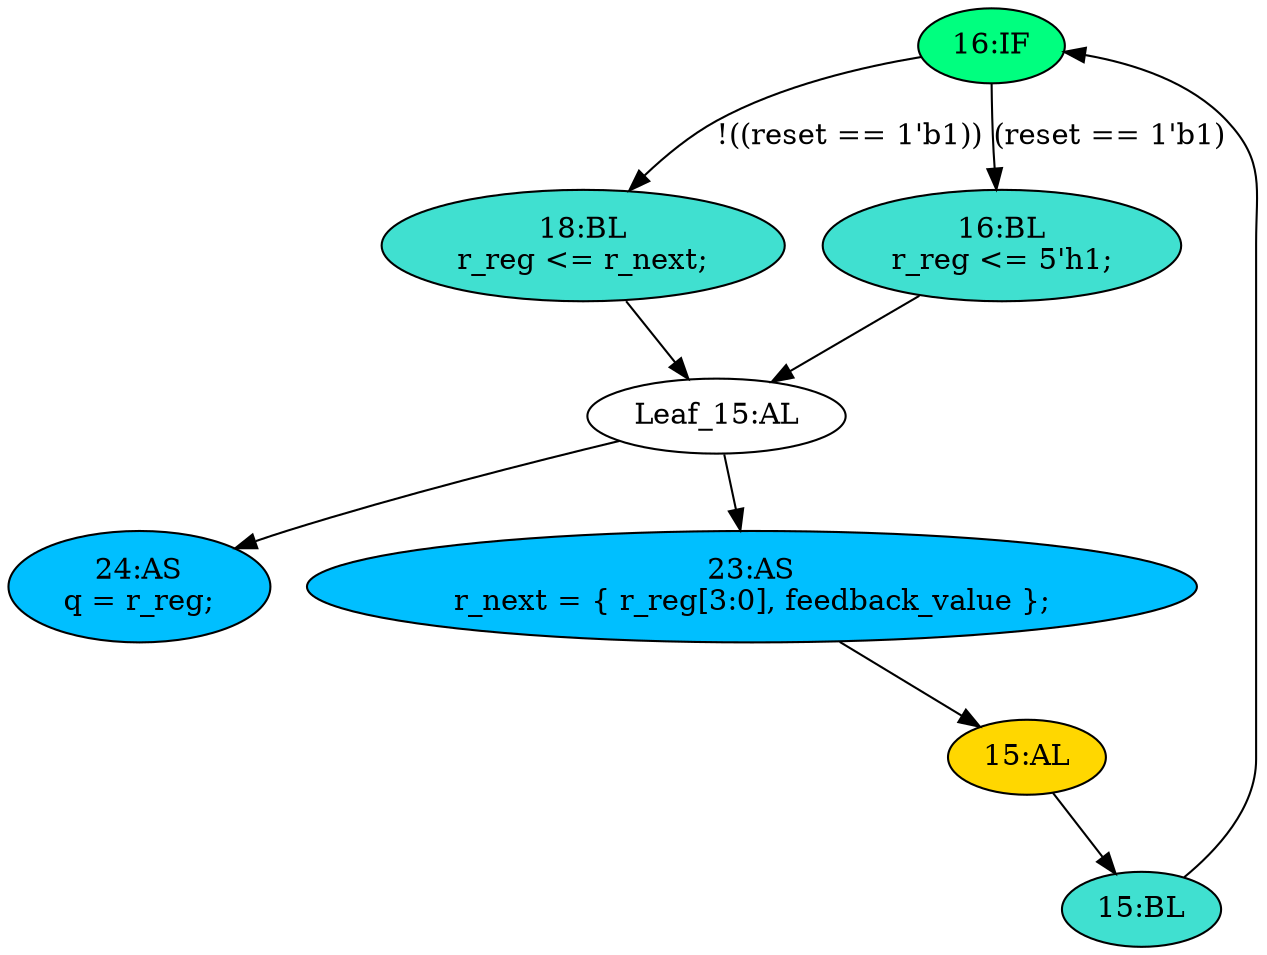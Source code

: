 strict digraph "compose( ,  )" {
	node [label="\N"];
	"16:IF"	[ast="<pyverilog.vparser.ast.IfStatement object at 0x7f32e714ecd0>",
		fillcolor=springgreen,
		label="16:IF",
		statements="[]",
		style=filled,
		typ=IfStatement];
	"18:BL"	[ast="<pyverilog.vparser.ast.Block object at 0x7f32e714e550>",
		fillcolor=turquoise,
		label="18:BL
r_reg <= r_next;",
		statements="[<pyverilog.vparser.ast.NonblockingSubstitution object at 0x7f32e71b1450>]",
		style=filled,
		typ=Block];
	"16:IF" -> "18:BL"	[cond="['reset']",
		label="!((reset == 1'b1))",
		lineno=16];
	"16:BL"	[ast="<pyverilog.vparser.ast.Block object at 0x7f32e71a3610>",
		fillcolor=turquoise,
		label="16:BL
r_reg <= 5'h1;",
		statements="[<pyverilog.vparser.ast.NonblockingSubstitution object at 0x7f32e714e290>]",
		style=filled,
		typ=Block];
	"16:IF" -> "16:BL"	[cond="['reset']",
		label="(reset == 1'b1)",
		lineno=16];
	"15:AL"	[ast="<pyverilog.vparser.ast.Always object at 0x7f32e71a3d10>",
		clk_sens=True,
		fillcolor=gold,
		label="15:AL",
		sens="['clk', 'reset']",
		statements="[]",
		style=filled,
		typ=Always,
		use_var="['reset', 'r_next']"];
	"15:BL"	[ast="<pyverilog.vparser.ast.Block object at 0x7f32e714ee90>",
		fillcolor=turquoise,
		label="15:BL",
		statements="[]",
		style=filled,
		typ=Block];
	"15:AL" -> "15:BL"	[cond="[]",
		lineno=None];
	"15:BL" -> "16:IF"	[cond="[]",
		lineno=None];
	"Leaf_15:AL"	[def_var="['r_reg']",
		label="Leaf_15:AL"];
	"24:AS"	[ast="<pyverilog.vparser.ast.Assign object at 0x7f32e71a6150>",
		def_var="['q']",
		fillcolor=deepskyblue,
		label="24:AS
q = r_reg;",
		statements="[]",
		style=filled,
		typ=Assign,
		use_var="['r_reg']"];
	"Leaf_15:AL" -> "24:AS";
	"23:AS"	[ast="<pyverilog.vparser.ast.Assign object at 0x7f32e71bdc50>",
		def_var="['r_next']",
		fillcolor=deepskyblue,
		label="23:AS
r_next = { r_reg[3:0], feedback_value };",
		statements="[]",
		style=filled,
		typ=Assign,
		use_var="['r_reg', 'feedback_value']"];
	"Leaf_15:AL" -> "23:AS";
	"23:AS" -> "15:AL";
	"18:BL" -> "Leaf_15:AL"	[cond="[]",
		lineno=None];
	"16:BL" -> "Leaf_15:AL"	[cond="[]",
		lineno=None];
}
